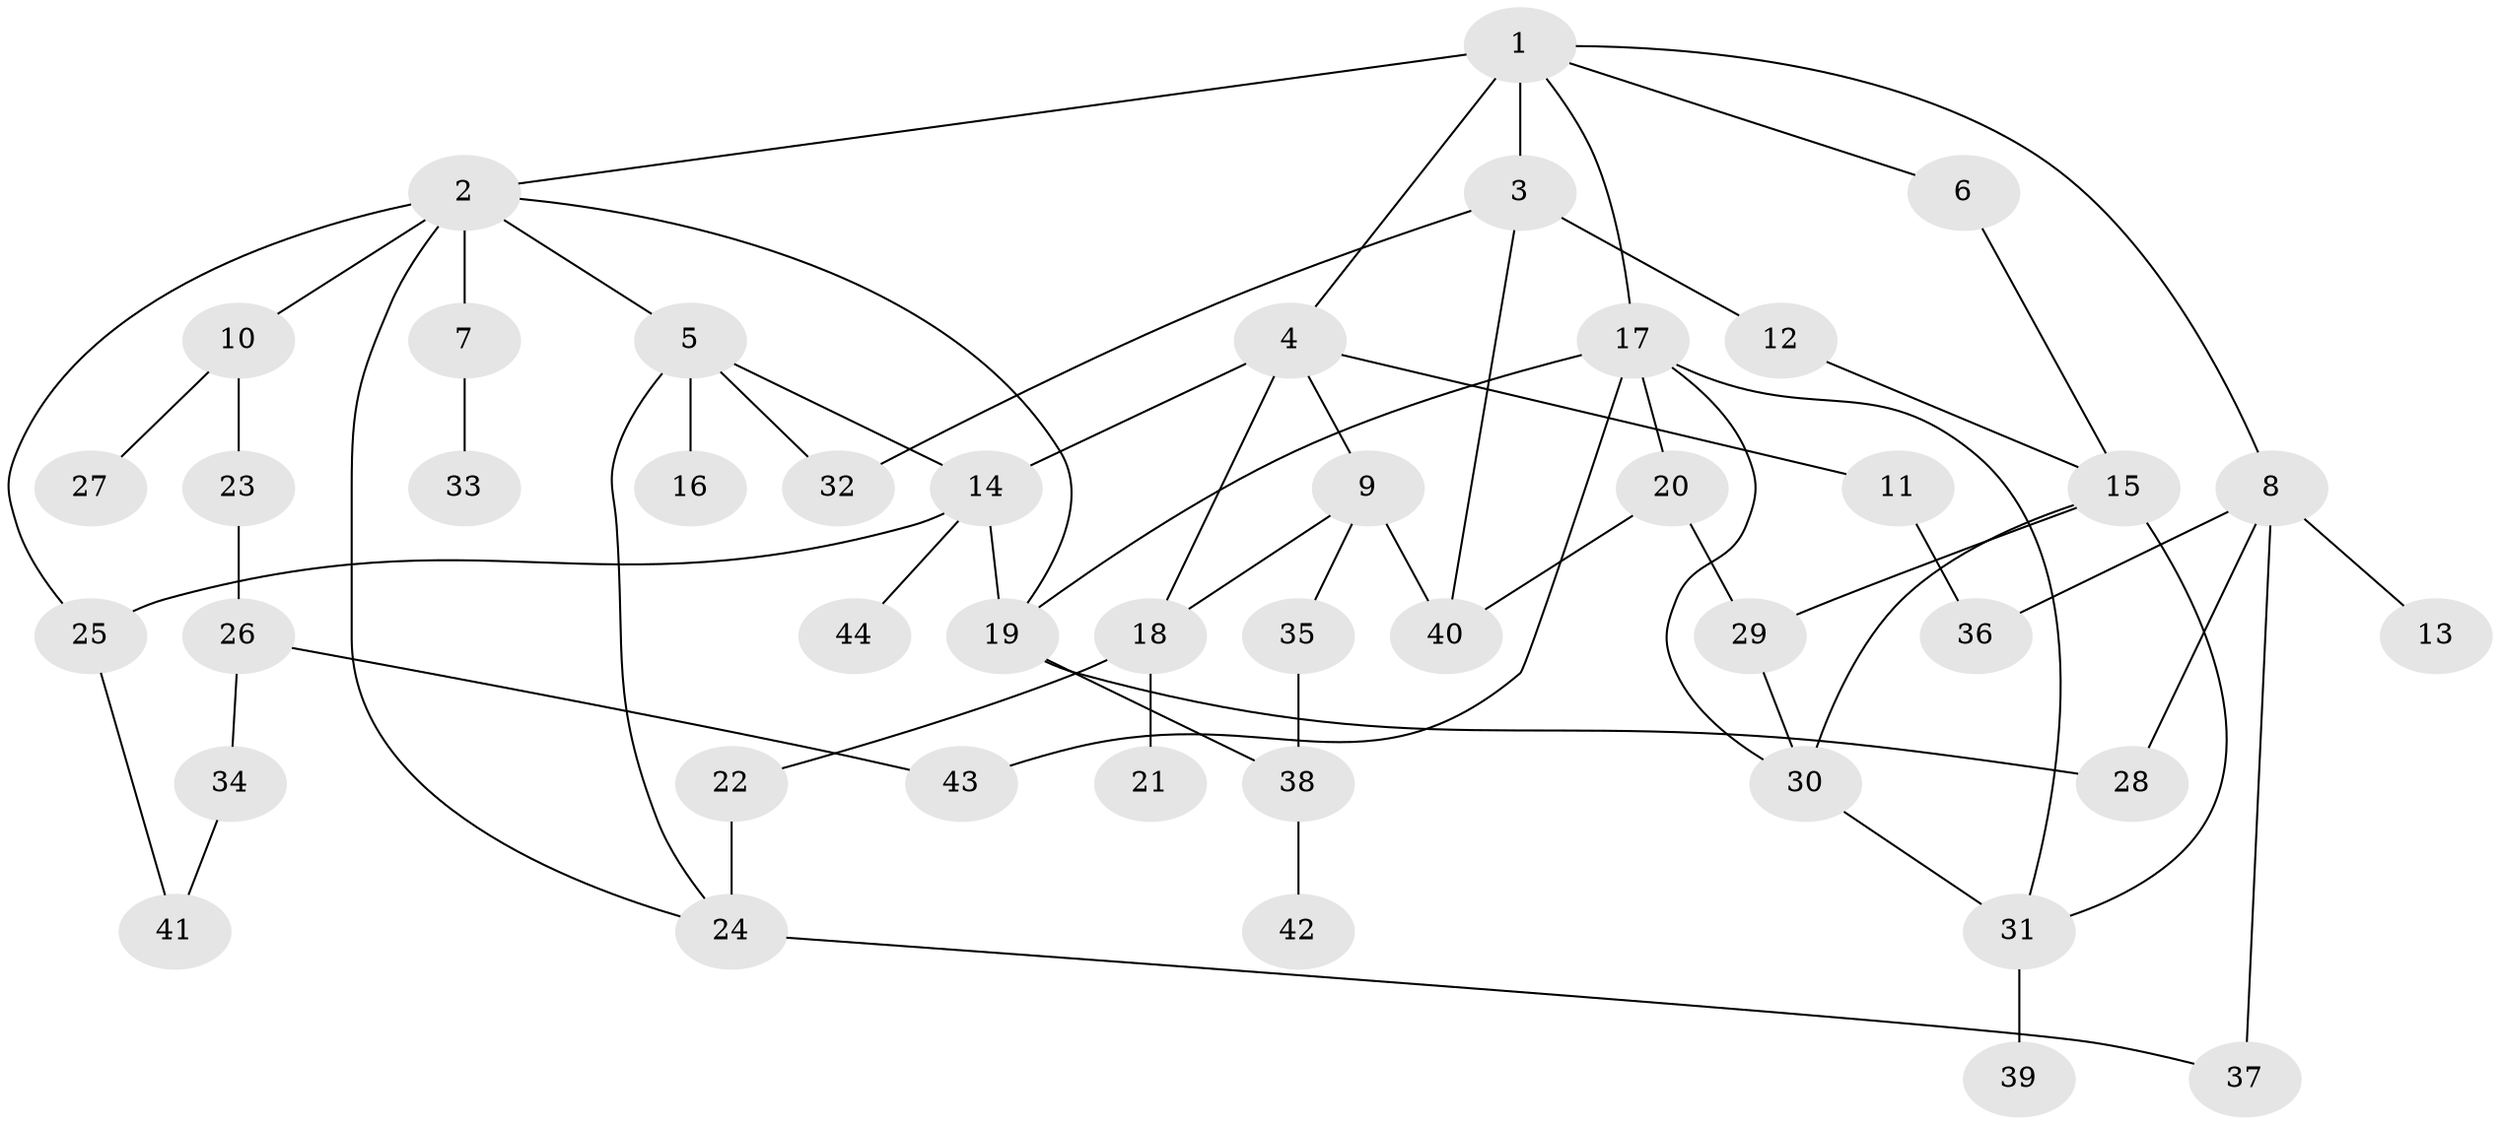 // original degree distribution, {7: 0.009259259259259259, 8: 0.018518518518518517, 4: 0.09259259259259259, 9: 0.009259259259259259, 5: 0.046296296296296294, 2: 0.24074074074074073, 6: 0.018518518518518517, 3: 0.19444444444444445, 1: 0.37037037037037035}
// Generated by graph-tools (version 1.1) at 2025/49/03/04/25 22:49:03]
// undirected, 44 vertices, 65 edges
graph export_dot {
  node [color=gray90,style=filled];
  1;
  2;
  3;
  4;
  5;
  6;
  7;
  8;
  9;
  10;
  11;
  12;
  13;
  14;
  15;
  16;
  17;
  18;
  19;
  20;
  21;
  22;
  23;
  24;
  25;
  26;
  27;
  28;
  29;
  30;
  31;
  32;
  33;
  34;
  35;
  36;
  37;
  38;
  39;
  40;
  41;
  42;
  43;
  44;
  1 -- 2 [weight=1.0];
  1 -- 3 [weight=2.0];
  1 -- 4 [weight=1.0];
  1 -- 6 [weight=1.0];
  1 -- 8 [weight=1.0];
  1 -- 17 [weight=1.0];
  2 -- 5 [weight=1.0];
  2 -- 7 [weight=1.0];
  2 -- 10 [weight=1.0];
  2 -- 19 [weight=1.0];
  2 -- 24 [weight=1.0];
  2 -- 25 [weight=1.0];
  3 -- 12 [weight=2.0];
  3 -- 32 [weight=1.0];
  3 -- 40 [weight=1.0];
  4 -- 9 [weight=1.0];
  4 -- 11 [weight=1.0];
  4 -- 14 [weight=3.0];
  4 -- 18 [weight=1.0];
  5 -- 14 [weight=1.0];
  5 -- 16 [weight=4.0];
  5 -- 24 [weight=1.0];
  5 -- 32 [weight=1.0];
  6 -- 15 [weight=1.0];
  7 -- 33 [weight=1.0];
  8 -- 13 [weight=1.0];
  8 -- 28 [weight=1.0];
  8 -- 36 [weight=1.0];
  8 -- 37 [weight=1.0];
  9 -- 18 [weight=1.0];
  9 -- 35 [weight=1.0];
  9 -- 40 [weight=1.0];
  10 -- 23 [weight=1.0];
  10 -- 27 [weight=1.0];
  11 -- 36 [weight=1.0];
  12 -- 15 [weight=1.0];
  14 -- 19 [weight=1.0];
  14 -- 25 [weight=1.0];
  14 -- 44 [weight=1.0];
  15 -- 29 [weight=2.0];
  15 -- 30 [weight=1.0];
  15 -- 31 [weight=1.0];
  17 -- 19 [weight=1.0];
  17 -- 20 [weight=1.0];
  17 -- 30 [weight=1.0];
  17 -- 31 [weight=1.0];
  17 -- 43 [weight=1.0];
  18 -- 21 [weight=1.0];
  18 -- 22 [weight=1.0];
  19 -- 28 [weight=1.0];
  19 -- 38 [weight=1.0];
  20 -- 29 [weight=1.0];
  20 -- 40 [weight=1.0];
  22 -- 24 [weight=2.0];
  23 -- 26 [weight=2.0];
  24 -- 37 [weight=1.0];
  25 -- 41 [weight=1.0];
  26 -- 34 [weight=1.0];
  26 -- 43 [weight=1.0];
  29 -- 30 [weight=1.0];
  30 -- 31 [weight=1.0];
  31 -- 39 [weight=1.0];
  34 -- 41 [weight=1.0];
  35 -- 38 [weight=1.0];
  38 -- 42 [weight=1.0];
}

